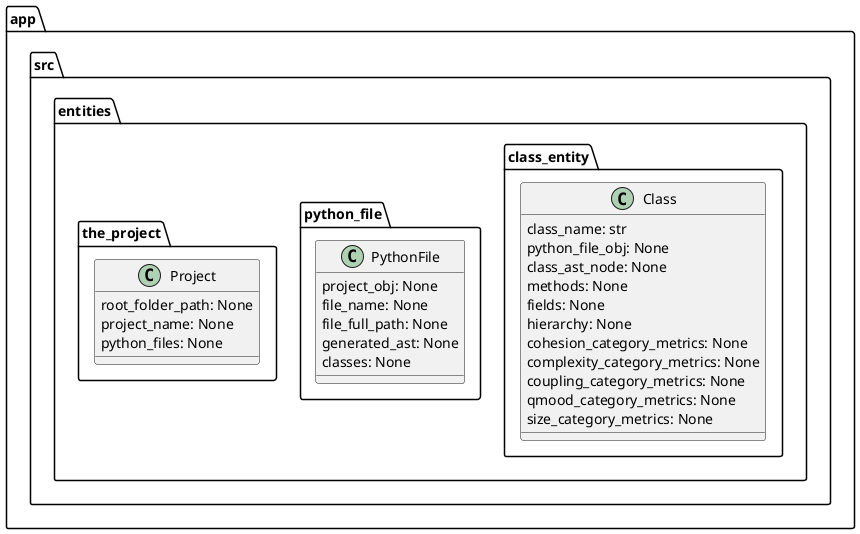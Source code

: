 @startuml app

class app.src.entities.class_entity.Class {
  class_name: str
  python_file_obj: None
  class_ast_node: None
  methods: None
  fields: None
  hierarchy: None
  cohesion_category_metrics: None
  complexity_category_metrics: None
  coupling_category_metrics: None
  qmood_category_metrics: None
  size_category_metrics: None
  
}

class app.src.entities.python_file.PythonFile {
  project_obj: None
  file_name: None
  file_full_path: None
  generated_ast: None
  classes: None
}

class app.src.entities.the_project.Project {
  root_folder_path: None
  project_name: None
  python_files: None
}

newpage

class app.src.generator.generate_ast.AstGenerator {
  project_obj: None
}

newpage

class app.src.visitors.cc_visitor.CCNodeVisitor {
  class_obj: None
  cc: None
}

class app.src.visitors.hierarchy_visitor.HierarchyNodeVisitor {
  class_obj: None
  parent_classes_list: None
}

class app.src.visitors.lcom_visitor.LCOMNodeVisitor {
  class_obj: None
  uses_in_method: None
  fields: None
}

class app.src.visitors.loc_counter.LOCNodeVisitor {
  class_obj: None
  lines_of_code: None
}

class app.src.visitors.remote_methods_called_visitor.MethodsCalledNodeVisitor {
  class_obj: None
  called: None
}

class app.src.visitors.class_attr_visitor.ClassAttrNodeVisitor {
  class_obj: None
}
class app.src.visitors.init_visitor.InitCommonsNodeVisitor {
  python_file: None
  curr_class: None
}

newpage

class app.src.metrics.calculator.metrics_calculator.MetricsCalculator {
  class_obj: None
}

newpage

class app.src.metrics.categories.cohesion_category.CohesionCategory {
}
class app.src.metrics.categories.complexity_category.ComplexityCategory {
}
class app.src.metrics.categories.coupling_category.CouplingCategory {
}
class app.src.metrics.categories.qmood_category.QMOODCategory {
}
class app.src.metrics.categories.size_category.SizeCategory {
}

@enduml
